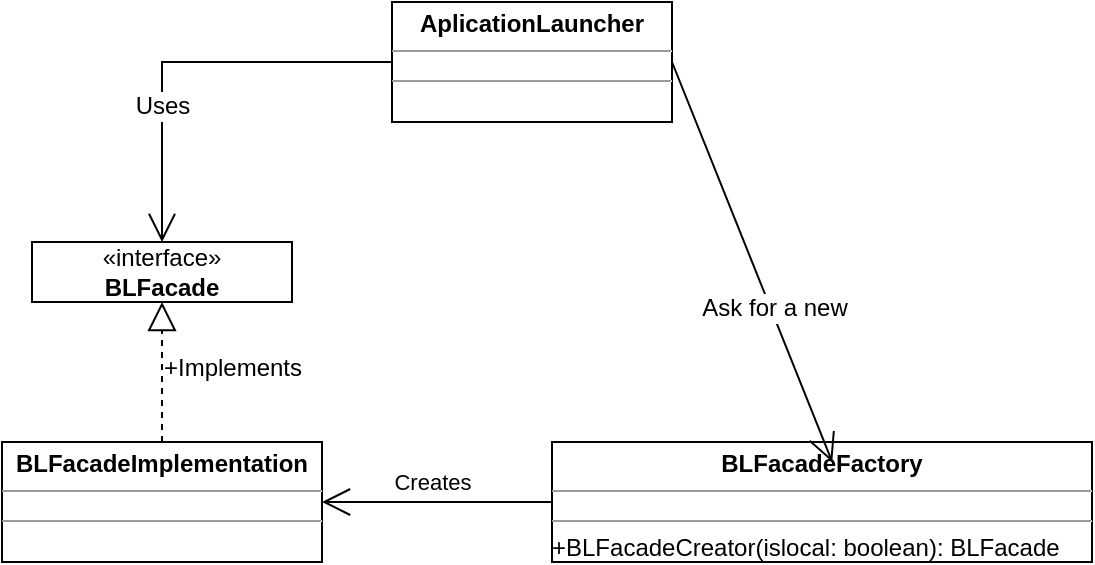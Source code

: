 <mxfile version="21.2.9" type="github">
  <diagram id="C5RBs43oDa-KdzZeNtuy" name="Page-1">
    <mxGraphModel dx="1156" dy="565" grid="1" gridSize="10" guides="1" tooltips="1" connect="1" arrows="1" fold="1" page="1" pageScale="1" pageWidth="827" pageHeight="1169" math="0" shadow="0">
      <root>
        <mxCell id="WIyWlLk6GJQsqaUBKTNV-0" />
        <mxCell id="WIyWlLk6GJQsqaUBKTNV-1" parent="WIyWlLk6GJQsqaUBKTNV-0" />
        <mxCell id="FGzBTXOAOG4x-jV6lnlc-8" value="«interface»&lt;br&gt;&lt;b&gt;BLFacade&lt;/b&gt;" style="html=1;whiteSpace=wrap;" vertex="1" parent="WIyWlLk6GJQsqaUBKTNV-1">
          <mxGeometry x="80" y="200" width="130" height="30" as="geometry" />
        </mxCell>
        <mxCell id="FGzBTXOAOG4x-jV6lnlc-14" value="&lt;p style=&quot;margin:0px;margin-top:4px;text-align:center;&quot;&gt;&lt;b&gt;AplicationLauncher&lt;/b&gt;&lt;/p&gt;&lt;hr size=&quot;1&quot;&gt;&lt;div style=&quot;height:2px;&quot;&gt;&lt;/div&gt;&lt;hr size=&quot;1&quot;&gt;&lt;div style=&quot;height:2px;&quot;&gt;&lt;/div&gt;" style="verticalAlign=top;align=left;overflow=fill;fontSize=12;fontFamily=Helvetica;html=1;whiteSpace=wrap;" vertex="1" parent="WIyWlLk6GJQsqaUBKTNV-1">
          <mxGeometry x="260" y="80" width="140" height="60" as="geometry" />
        </mxCell>
        <mxCell id="FGzBTXOAOG4x-jV6lnlc-15" value="" style="endArrow=block;dashed=1;endFill=0;endSize=12;html=1;rounded=0;exitX=0.5;exitY=0;exitDx=0;exitDy=0;entryX=0.5;entryY=1;entryDx=0;entryDy=0;" edge="1" parent="WIyWlLk6GJQsqaUBKTNV-1" source="FGzBTXOAOG4x-jV6lnlc-16" target="FGzBTXOAOG4x-jV6lnlc-8">
          <mxGeometry width="160" relative="1" as="geometry">
            <mxPoint x="130" y="365" as="sourcePoint" />
            <mxPoint x="130" y="240" as="targetPoint" />
          </mxGeometry>
        </mxCell>
        <mxCell id="FGzBTXOAOG4x-jV6lnlc-16" value="&lt;p style=&quot;margin:0px;margin-top:4px;text-align:center;&quot;&gt;&lt;b&gt;BLFacadeImplementation&lt;/b&gt;&lt;/p&gt;&lt;hr size=&quot;1&quot;&gt;&lt;div style=&quot;height:2px;&quot;&gt;&lt;/div&gt;&lt;hr size=&quot;1&quot;&gt;&lt;div style=&quot;height:2px;&quot;&gt;&lt;/div&gt;" style="verticalAlign=top;align=left;overflow=fill;fontSize=12;fontFamily=Helvetica;html=1;whiteSpace=wrap;" vertex="1" parent="WIyWlLk6GJQsqaUBKTNV-1">
          <mxGeometry x="65" y="300" width="160" height="60" as="geometry" />
        </mxCell>
        <mxCell id="FGzBTXOAOG4x-jV6lnlc-20" value="&lt;p style=&quot;margin:0px;margin-top:4px;text-align:center;&quot;&gt;&lt;b&gt;BLFacadeFactory&lt;/b&gt;&lt;/p&gt;&lt;hr size=&quot;1&quot;&gt;&lt;div style=&quot;height:2px;&quot;&gt;&lt;/div&gt;&lt;hr size=&quot;1&quot;&gt;&lt;div style=&quot;height:2px;&quot;&gt;+BLFacadeCreator(islocal: boolean): BLFacade&lt;/div&gt;" style="verticalAlign=top;align=left;overflow=fill;fontSize=12;fontFamily=Helvetica;html=1;whiteSpace=wrap;" vertex="1" parent="WIyWlLk6GJQsqaUBKTNV-1">
          <mxGeometry x="340" y="300" width="270" height="60" as="geometry" />
        </mxCell>
        <mxCell id="FGzBTXOAOG4x-jV6lnlc-21" value="" style="endArrow=open;endFill=1;endSize=12;html=1;rounded=0;entryX=1;entryY=0.5;entryDx=0;entryDy=0;exitX=0;exitY=0.5;exitDx=0;exitDy=0;" edge="1" parent="WIyWlLk6GJQsqaUBKTNV-1" source="FGzBTXOAOG4x-jV6lnlc-20" target="FGzBTXOAOG4x-jV6lnlc-16">
          <mxGeometry width="160" relative="1" as="geometry">
            <mxPoint x="330" y="290" as="sourcePoint" />
            <mxPoint x="490" y="290" as="targetPoint" />
            <Array as="points">
              <mxPoint x="280" y="330" />
            </Array>
          </mxGeometry>
        </mxCell>
        <mxCell id="FGzBTXOAOG4x-jV6lnlc-22" value="Creates" style="edgeLabel;html=1;align=center;verticalAlign=middle;resizable=0;points=[];" vertex="1" connectable="0" parent="FGzBTXOAOG4x-jV6lnlc-21">
          <mxGeometry x="0.256" y="-3" relative="1" as="geometry">
            <mxPoint x="12" y="-7" as="offset" />
          </mxGeometry>
        </mxCell>
        <mxCell id="FGzBTXOAOG4x-jV6lnlc-23" value="" style="endArrow=open;endFill=1;endSize=12;html=1;entryX=0.5;entryY=0;entryDx=0;entryDy=0;exitX=0;exitY=0.5;exitDx=0;exitDy=0;rounded=0;" edge="1" parent="WIyWlLk6GJQsqaUBKTNV-1" source="FGzBTXOAOG4x-jV6lnlc-14" target="FGzBTXOAOG4x-jV6lnlc-8">
          <mxGeometry width="160" relative="1" as="geometry">
            <mxPoint x="225" y="130" as="sourcePoint" />
            <mxPoint x="110" y="130" as="targetPoint" />
            <Array as="points">
              <mxPoint x="145" y="110" />
            </Array>
          </mxGeometry>
        </mxCell>
        <mxCell id="FGzBTXOAOG4x-jV6lnlc-25" value="&lt;font style=&quot;font-size: 12px;&quot;&gt;Uses&lt;/font&gt;" style="edgeLabel;html=1;align=center;verticalAlign=middle;resizable=0;points=[];" vertex="1" connectable="0" parent="FGzBTXOAOG4x-jV6lnlc-23">
          <mxGeometry x="0.339" relative="1" as="geometry">
            <mxPoint as="offset" />
          </mxGeometry>
        </mxCell>
        <mxCell id="FGzBTXOAOG4x-jV6lnlc-26" value="" style="endArrow=open;endFill=1;endSize=12;html=1;rounded=0;exitX=1;exitY=0.5;exitDx=0;exitDy=0;entryX=0.519;entryY=0.167;entryDx=0;entryDy=0;entryPerimeter=0;" edge="1" parent="WIyWlLk6GJQsqaUBKTNV-1" source="FGzBTXOAOG4x-jV6lnlc-14" target="FGzBTXOAOG4x-jV6lnlc-20">
          <mxGeometry width="160" relative="1" as="geometry">
            <mxPoint x="330" y="290" as="sourcePoint" />
            <mxPoint x="490" y="290" as="targetPoint" />
          </mxGeometry>
        </mxCell>
        <mxCell id="FGzBTXOAOG4x-jV6lnlc-28" value="&lt;font style=&quot;font-size: 12px;&quot;&gt;Ask for a new&lt;/font&gt;" style="edgeLabel;html=1;align=center;verticalAlign=middle;resizable=0;points=[];" vertex="1" connectable="0" parent="FGzBTXOAOG4x-jV6lnlc-26">
          <mxGeometry x="0.229" y="2" relative="1" as="geometry">
            <mxPoint as="offset" />
          </mxGeometry>
        </mxCell>
        <mxCell id="FGzBTXOAOG4x-jV6lnlc-29" value="+Implements" style="text;html=1;align=center;verticalAlign=middle;resizable=0;points=[];autosize=1;strokeColor=none;fillColor=none;" vertex="1" parent="WIyWlLk6GJQsqaUBKTNV-1">
          <mxGeometry x="135" y="248" width="90" height="30" as="geometry" />
        </mxCell>
      </root>
    </mxGraphModel>
  </diagram>
</mxfile>
